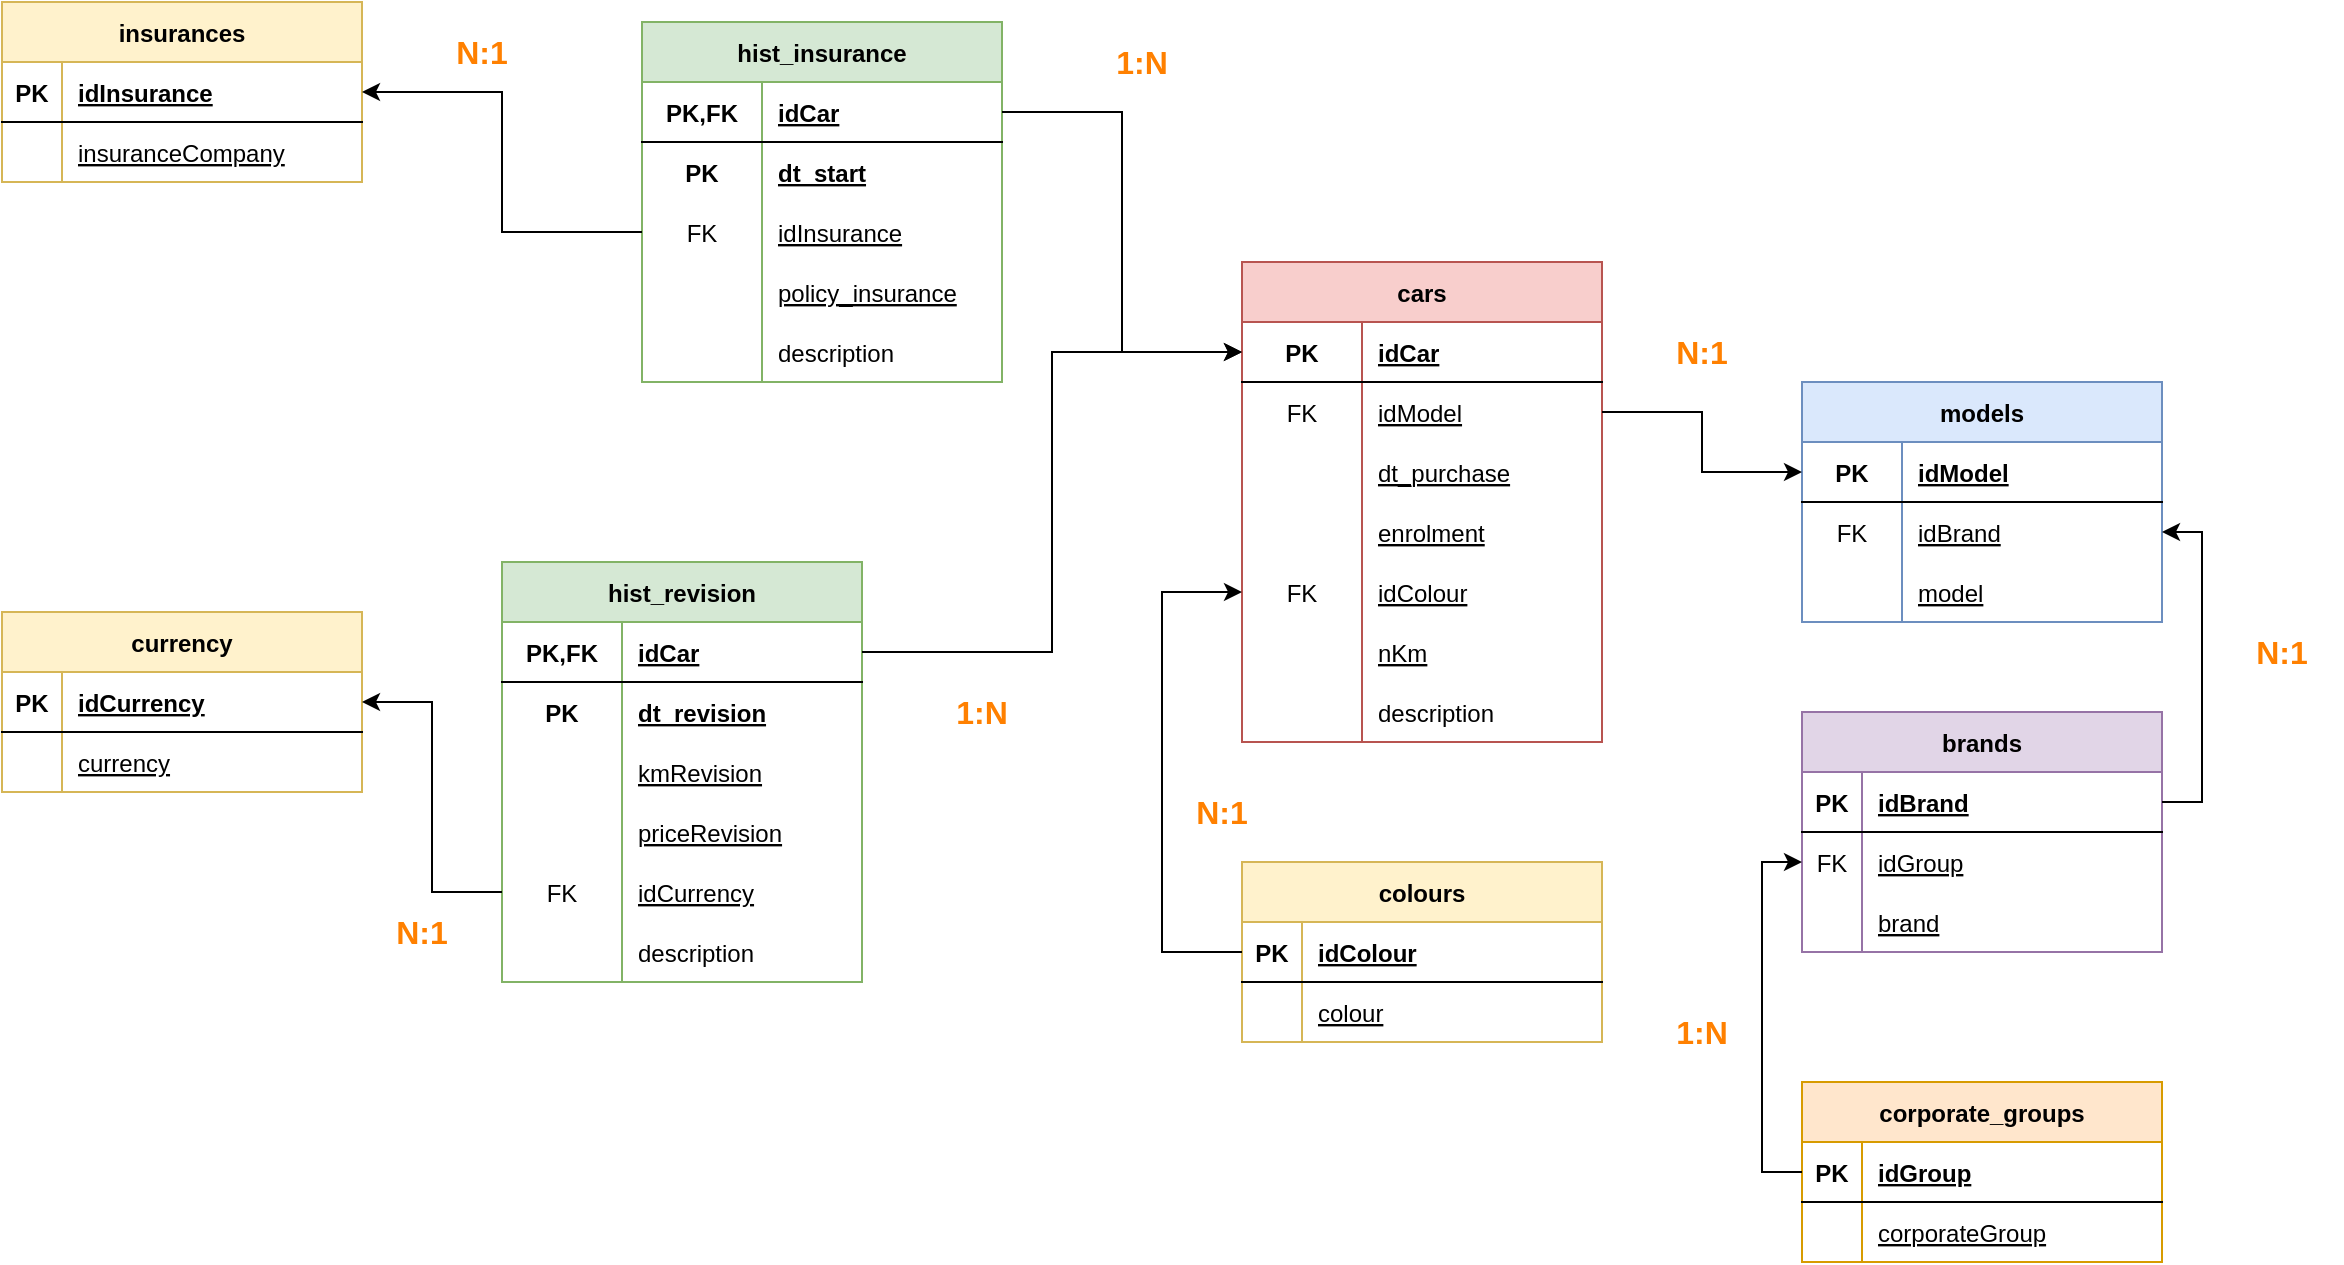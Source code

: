 <mxfile version="20.3.0" type="device"><diagram id="R2lEEEUBdFMjLlhIrx00" name="Page-1"><mxGraphModel dx="920" dy="952" grid="1" gridSize="10" guides="1" tooltips="1" connect="1" arrows="1" fold="1" page="1" pageScale="1" pageWidth="850" pageHeight="1100" math="0" shadow="0" extFonts="Permanent Marker^https://fonts.googleapis.com/css?family=Permanent+Marker"><root><mxCell id="0"/><mxCell id="1" parent="0"/><mxCell id="TwBNY5P7doRb6Tdo--rD-64" value="insurances" style="shape=table;startSize=30;container=1;collapsible=1;childLayout=tableLayout;fixedRows=1;rowLines=0;fontStyle=1;align=center;resizeLast=1;fontSize=12;fillColor=#fff2cc;strokeColor=#d6b656;" parent="1" vertex="1"><mxGeometry x="260" y="200" width="180" height="90" as="geometry"/></mxCell><mxCell id="TwBNY5P7doRb6Tdo--rD-65" value="" style="shape=tableRow;horizontal=0;startSize=0;swimlaneHead=0;swimlaneBody=0;fillColor=none;collapsible=0;dropTarget=0;points=[[0,0.5],[1,0.5]];portConstraint=eastwest;top=0;left=0;right=0;bottom=1;fontSize=12;fontColor=#000000;" parent="TwBNY5P7doRb6Tdo--rD-64" vertex="1"><mxGeometry y="30" width="180" height="30" as="geometry"/></mxCell><mxCell id="TwBNY5P7doRb6Tdo--rD-66" value="PK" style="shape=partialRectangle;connectable=0;fillColor=none;top=0;left=0;bottom=0;right=0;fontStyle=1;overflow=hidden;fontSize=12;fontColor=#000000;" parent="TwBNY5P7doRb6Tdo--rD-65" vertex="1"><mxGeometry width="30" height="30" as="geometry"><mxRectangle width="30" height="30" as="alternateBounds"/></mxGeometry></mxCell><mxCell id="TwBNY5P7doRb6Tdo--rD-67" value="idInsurance" style="shape=partialRectangle;connectable=0;fillColor=none;top=0;left=0;bottom=0;right=0;align=left;spacingLeft=6;fontStyle=5;overflow=hidden;fontSize=12;fontColor=#000000;" parent="TwBNY5P7doRb6Tdo--rD-65" vertex="1"><mxGeometry x="30" width="150" height="30" as="geometry"><mxRectangle width="150" height="30" as="alternateBounds"/></mxGeometry></mxCell><mxCell id="TwBNY5P7doRb6Tdo--rD-68" value="" style="shape=tableRow;horizontal=0;startSize=0;swimlaneHead=0;swimlaneBody=0;fillColor=none;collapsible=0;dropTarget=0;points=[[0,0.5],[1,0.5]];portConstraint=eastwest;top=0;left=0;right=0;bottom=0;fontSize=12;fontColor=#000000;" parent="TwBNY5P7doRb6Tdo--rD-64" vertex="1"><mxGeometry y="60" width="180" height="30" as="geometry"/></mxCell><mxCell id="TwBNY5P7doRb6Tdo--rD-69" value="" style="shape=partialRectangle;connectable=0;fillColor=none;top=0;left=0;bottom=0;right=0;editable=1;overflow=hidden;fontSize=12;fontColor=#000000;" parent="TwBNY5P7doRb6Tdo--rD-68" vertex="1"><mxGeometry width="30" height="30" as="geometry"><mxRectangle width="30" height="30" as="alternateBounds"/></mxGeometry></mxCell><mxCell id="TwBNY5P7doRb6Tdo--rD-70" value="insuranceCompany" style="shape=partialRectangle;connectable=0;fillColor=none;top=0;left=0;bottom=0;right=0;align=left;spacingLeft=6;overflow=hidden;fontSize=12;fontColor=#000000;fontStyle=4" parent="TwBNY5P7doRb6Tdo--rD-68" vertex="1"><mxGeometry x="30" width="150" height="30" as="geometry"><mxRectangle width="150" height="30" as="alternateBounds"/></mxGeometry></mxCell><mxCell id="TwBNY5P7doRb6Tdo--rD-71" value="currency" style="shape=table;startSize=30;container=1;collapsible=1;childLayout=tableLayout;fixedRows=1;rowLines=0;fontStyle=1;align=center;resizeLast=1;fontSize=12;fillColor=#fff2cc;strokeColor=#d6b656;" parent="1" vertex="1"><mxGeometry x="260" y="505" width="180" height="90" as="geometry"/></mxCell><mxCell id="TwBNY5P7doRb6Tdo--rD-72" value="" style="shape=tableRow;horizontal=0;startSize=0;swimlaneHead=0;swimlaneBody=0;fillColor=none;collapsible=0;dropTarget=0;points=[[0,0.5],[1,0.5]];portConstraint=eastwest;top=0;left=0;right=0;bottom=1;fontSize=12;fontColor=#000000;" parent="TwBNY5P7doRb6Tdo--rD-71" vertex="1"><mxGeometry y="30" width="180" height="30" as="geometry"/></mxCell><mxCell id="TwBNY5P7doRb6Tdo--rD-73" value="PK" style="shape=partialRectangle;connectable=0;fillColor=none;top=0;left=0;bottom=0;right=0;fontStyle=1;overflow=hidden;fontSize=12;fontColor=#000000;" parent="TwBNY5P7doRb6Tdo--rD-72" vertex="1"><mxGeometry width="30" height="30" as="geometry"><mxRectangle width="30" height="30" as="alternateBounds"/></mxGeometry></mxCell><mxCell id="TwBNY5P7doRb6Tdo--rD-74" value="idCurrency" style="shape=partialRectangle;connectable=0;fillColor=none;top=0;left=0;bottom=0;right=0;align=left;spacingLeft=6;fontStyle=5;overflow=hidden;fontSize=12;fontColor=#000000;" parent="TwBNY5P7doRb6Tdo--rD-72" vertex="1"><mxGeometry x="30" width="150" height="30" as="geometry"><mxRectangle width="150" height="30" as="alternateBounds"/></mxGeometry></mxCell><mxCell id="TwBNY5P7doRb6Tdo--rD-75" value="" style="shape=tableRow;horizontal=0;startSize=0;swimlaneHead=0;swimlaneBody=0;fillColor=none;collapsible=0;dropTarget=0;points=[[0,0.5],[1,0.5]];portConstraint=eastwest;top=0;left=0;right=0;bottom=0;fontSize=12;fontColor=#000000;" parent="TwBNY5P7doRb6Tdo--rD-71" vertex="1"><mxGeometry y="60" width="180" height="30" as="geometry"/></mxCell><mxCell id="TwBNY5P7doRb6Tdo--rD-76" value="" style="shape=partialRectangle;connectable=0;fillColor=none;top=0;left=0;bottom=0;right=0;editable=1;overflow=hidden;fontSize=12;fontColor=#000000;" parent="TwBNY5P7doRb6Tdo--rD-75" vertex="1"><mxGeometry width="30" height="30" as="geometry"><mxRectangle width="30" height="30" as="alternateBounds"/></mxGeometry></mxCell><mxCell id="TwBNY5P7doRb6Tdo--rD-77" value="currency" style="shape=partialRectangle;connectable=0;fillColor=none;top=0;left=0;bottom=0;right=0;align=left;spacingLeft=6;overflow=hidden;fontSize=12;fontColor=#000000;fontStyle=4" parent="TwBNY5P7doRb6Tdo--rD-75" vertex="1"><mxGeometry x="30" width="150" height="30" as="geometry"><mxRectangle width="150" height="30" as="alternateBounds"/></mxGeometry></mxCell><mxCell id="TwBNY5P7doRb6Tdo--rD-78" value="&lt;font color=&quot;#ff8000&quot; size=&quot;1&quot;&gt;&lt;b style=&quot;font-size: 16px;&quot;&gt;N:1&lt;/b&gt;&lt;/font&gt;" style="text;html=1;strokeColor=none;fillColor=none;align=center;verticalAlign=middle;whiteSpace=wrap;rounded=0;" parent="1" vertex="1"><mxGeometry x="470" y="210" width="60" height="30" as="geometry"/></mxCell><mxCell id="TwBNY5P7doRb6Tdo--rD-79" value="&lt;font color=&quot;#ff8000&quot; size=&quot;1&quot;&gt;&lt;b style=&quot;font-size: 16px;&quot;&gt;N:1&lt;/b&gt;&lt;/font&gt;" style="text;html=1;strokeColor=none;fillColor=none;align=center;verticalAlign=middle;whiteSpace=wrap;rounded=0;" parent="1" vertex="1"><mxGeometry x="440" y="650" width="60" height="30" as="geometry"/></mxCell><mxCell id="TwBNY5P7doRb6Tdo--rD-80" value="&lt;font color=&quot;#ff8000&quot; size=&quot;1&quot;&gt;&lt;b style=&quot;font-size: 16px;&quot;&gt;1:N&lt;/b&gt;&lt;/font&gt;" style="text;html=1;strokeColor=none;fillColor=none;align=center;verticalAlign=middle;whiteSpace=wrap;rounded=0;" parent="1" vertex="1"><mxGeometry x="800" y="215" width="60" height="30" as="geometry"/></mxCell><mxCell id="TwBNY5P7doRb6Tdo--rD-81" value="&lt;font color=&quot;#ff8000&quot; size=&quot;1&quot;&gt;&lt;b style=&quot;font-size: 16px;&quot;&gt;1:N&lt;/b&gt;&lt;/font&gt;" style="text;html=1;strokeColor=none;fillColor=none;align=center;verticalAlign=middle;whiteSpace=wrap;rounded=0;" parent="1" vertex="1"><mxGeometry x="720" y="540" width="60" height="30" as="geometry"/></mxCell><mxCell id="TwBNY5P7doRb6Tdo--rD-82" value="hist_insurance" style="shape=table;startSize=30;container=1;collapsible=1;childLayout=tableLayout;fixedRows=1;rowLines=0;fontStyle=1;align=center;resizeLast=1;fillColor=#d5e8d4;strokeColor=#82b366;" parent="1" vertex="1"><mxGeometry x="580" y="210" width="180.0" height="180" as="geometry"/></mxCell><mxCell id="TwBNY5P7doRb6Tdo--rD-83" value="" style="shape=tableRow;horizontal=0;startSize=0;swimlaneHead=0;swimlaneBody=0;fillColor=none;collapsible=0;dropTarget=0;points=[[0,0.5],[1,0.5]];portConstraint=eastwest;top=0;left=0;right=0;bottom=1;" parent="TwBNY5P7doRb6Tdo--rD-82" vertex="1"><mxGeometry y="30" width="180.0" height="30" as="geometry"/></mxCell><mxCell id="TwBNY5P7doRb6Tdo--rD-84" value="PK,FK" style="shape=partialRectangle;connectable=0;fillColor=none;top=0;left=0;bottom=0;right=0;fontStyle=1;overflow=hidden;" parent="TwBNY5P7doRb6Tdo--rD-83" vertex="1"><mxGeometry width="60" height="30" as="geometry"><mxRectangle width="60" height="30" as="alternateBounds"/></mxGeometry></mxCell><mxCell id="TwBNY5P7doRb6Tdo--rD-85" value="idCar" style="shape=partialRectangle;connectable=0;fillColor=none;top=0;left=0;bottom=0;right=0;align=left;spacingLeft=6;fontStyle=5;overflow=hidden;" parent="TwBNY5P7doRb6Tdo--rD-83" vertex="1"><mxGeometry x="60" width="120.0" height="30" as="geometry"><mxRectangle width="120.0" height="30" as="alternateBounds"/></mxGeometry></mxCell><mxCell id="TwBNY5P7doRb6Tdo--rD-86" value="" style="shape=tableRow;horizontal=0;startSize=0;swimlaneHead=0;swimlaneBody=0;fillColor=none;collapsible=0;dropTarget=0;points=[[0,0.5],[1,0.5]];portConstraint=eastwest;top=0;left=0;right=0;bottom=0;" parent="TwBNY5P7doRb6Tdo--rD-82" vertex="1"><mxGeometry y="60" width="180.0" height="30" as="geometry"/></mxCell><mxCell id="TwBNY5P7doRb6Tdo--rD-87" value="PK" style="shape=partialRectangle;connectable=0;fillColor=none;top=0;left=0;bottom=0;right=0;editable=1;overflow=hidden;fontStyle=1" parent="TwBNY5P7doRb6Tdo--rD-86" vertex="1"><mxGeometry width="60" height="30" as="geometry"><mxRectangle width="60" height="30" as="alternateBounds"/></mxGeometry></mxCell><mxCell id="TwBNY5P7doRb6Tdo--rD-88" value="dt_start" style="shape=partialRectangle;connectable=0;fillColor=none;top=0;left=0;bottom=0;right=0;align=left;spacingLeft=6;overflow=hidden;fontStyle=5" parent="TwBNY5P7doRb6Tdo--rD-86" vertex="1"><mxGeometry x="60" width="120.0" height="30" as="geometry"><mxRectangle width="120.0" height="30" as="alternateBounds"/></mxGeometry></mxCell><mxCell id="TwBNY5P7doRb6Tdo--rD-89" value="" style="shape=tableRow;horizontal=0;startSize=0;swimlaneHead=0;swimlaneBody=0;fillColor=none;collapsible=0;dropTarget=0;points=[[0,0.5],[1,0.5]];portConstraint=eastwest;top=0;left=0;right=0;bottom=0;" parent="TwBNY5P7doRb6Tdo--rD-82" vertex="1"><mxGeometry y="90" width="180.0" height="30" as="geometry"/></mxCell><mxCell id="TwBNY5P7doRb6Tdo--rD-90" value="FK" style="shape=partialRectangle;connectable=0;fillColor=none;top=0;left=0;bottom=0;right=0;editable=1;overflow=hidden;" parent="TwBNY5P7doRb6Tdo--rD-89" vertex="1"><mxGeometry width="60" height="30" as="geometry"><mxRectangle width="60" height="30" as="alternateBounds"/></mxGeometry></mxCell><mxCell id="TwBNY5P7doRb6Tdo--rD-91" value="idInsurance" style="shape=partialRectangle;connectable=0;fillColor=none;top=0;left=0;bottom=0;right=0;align=left;spacingLeft=6;overflow=hidden;fontStyle=4" parent="TwBNY5P7doRb6Tdo--rD-89" vertex="1"><mxGeometry x="60" width="120.0" height="30" as="geometry"><mxRectangle width="120.0" height="30" as="alternateBounds"/></mxGeometry></mxCell><mxCell id="TwBNY5P7doRb6Tdo--rD-92" value="" style="shape=tableRow;horizontal=0;startSize=0;swimlaneHead=0;swimlaneBody=0;fillColor=none;collapsible=0;dropTarget=0;points=[[0,0.5],[1,0.5]];portConstraint=eastwest;top=0;left=0;right=0;bottom=0;" parent="TwBNY5P7doRb6Tdo--rD-82" vertex="1"><mxGeometry y="120" width="180.0" height="30" as="geometry"/></mxCell><mxCell id="TwBNY5P7doRb6Tdo--rD-93" value="" style="shape=partialRectangle;connectable=0;fillColor=none;top=0;left=0;bottom=0;right=0;editable=1;overflow=hidden;" parent="TwBNY5P7doRb6Tdo--rD-92" vertex="1"><mxGeometry width="60" height="30" as="geometry"><mxRectangle width="60" height="30" as="alternateBounds"/></mxGeometry></mxCell><mxCell id="TwBNY5P7doRb6Tdo--rD-94" value="policy_insurance" style="shape=partialRectangle;connectable=0;fillColor=none;top=0;left=0;bottom=0;right=0;align=left;spacingLeft=6;overflow=hidden;fontStyle=4" parent="TwBNY5P7doRb6Tdo--rD-92" vertex="1"><mxGeometry x="60" width="120.0" height="30" as="geometry"><mxRectangle width="120.0" height="30" as="alternateBounds"/></mxGeometry></mxCell><mxCell id="TwBNY5P7doRb6Tdo--rD-95" value="" style="shape=tableRow;horizontal=0;startSize=0;swimlaneHead=0;swimlaneBody=0;fillColor=none;collapsible=0;dropTarget=0;points=[[0,0.5],[1,0.5]];portConstraint=eastwest;top=0;left=0;right=0;bottom=0;" parent="TwBNY5P7doRb6Tdo--rD-82" vertex="1"><mxGeometry y="150" width="180.0" height="30" as="geometry"/></mxCell><mxCell id="TwBNY5P7doRb6Tdo--rD-96" value="" style="shape=partialRectangle;connectable=0;fillColor=none;top=0;left=0;bottom=0;right=0;editable=1;overflow=hidden;" parent="TwBNY5P7doRb6Tdo--rD-95" vertex="1"><mxGeometry width="60" height="30" as="geometry"><mxRectangle width="60" height="30" as="alternateBounds"/></mxGeometry></mxCell><mxCell id="TwBNY5P7doRb6Tdo--rD-97" value="description" style="shape=partialRectangle;connectable=0;fillColor=none;top=0;left=0;bottom=0;right=0;align=left;spacingLeft=6;overflow=hidden;" parent="TwBNY5P7doRb6Tdo--rD-95" vertex="1"><mxGeometry x="60" width="120.0" height="30" as="geometry"><mxRectangle width="120.0" height="30" as="alternateBounds"/></mxGeometry></mxCell><mxCell id="TwBNY5P7doRb6Tdo--rD-98" style="edgeStyle=orthogonalEdgeStyle;rounded=0;orthogonalLoop=1;jettySize=auto;html=1;exitX=0;exitY=0.5;exitDx=0;exitDy=0;entryX=1;entryY=0.5;entryDx=0;entryDy=0;" parent="1" source="TwBNY5P7doRb6Tdo--rD-89" target="TwBNY5P7doRb6Tdo--rD-65" edge="1"><mxGeometry relative="1" as="geometry"/></mxCell><mxCell id="TwBNY5P7doRb6Tdo--rD-99" value="hist_revision" style="shape=table;startSize=30;container=1;collapsible=1;childLayout=tableLayout;fixedRows=1;rowLines=0;fontStyle=1;align=center;resizeLast=1;fillColor=#d5e8d4;strokeColor=#82b366;" parent="1" vertex="1"><mxGeometry x="510" y="480" width="180" height="210" as="geometry"/></mxCell><mxCell id="TwBNY5P7doRb6Tdo--rD-100" value="" style="shape=tableRow;horizontal=0;startSize=0;swimlaneHead=0;swimlaneBody=0;fillColor=none;collapsible=0;dropTarget=0;points=[[0,0.5],[1,0.5]];portConstraint=eastwest;top=0;left=0;right=0;bottom=1;" parent="TwBNY5P7doRb6Tdo--rD-99" vertex="1"><mxGeometry y="30" width="180" height="30" as="geometry"/></mxCell><mxCell id="TwBNY5P7doRb6Tdo--rD-101" value="PK,FK" style="shape=partialRectangle;connectable=0;fillColor=none;top=0;left=0;bottom=0;right=0;fontStyle=1;overflow=hidden;" parent="TwBNY5P7doRb6Tdo--rD-100" vertex="1"><mxGeometry width="60" height="30" as="geometry"><mxRectangle width="60" height="30" as="alternateBounds"/></mxGeometry></mxCell><mxCell id="TwBNY5P7doRb6Tdo--rD-102" value="idCar" style="shape=partialRectangle;connectable=0;fillColor=none;top=0;left=0;bottom=0;right=0;align=left;spacingLeft=6;fontStyle=5;overflow=hidden;" parent="TwBNY5P7doRb6Tdo--rD-100" vertex="1"><mxGeometry x="60" width="120" height="30" as="geometry"><mxRectangle width="120" height="30" as="alternateBounds"/></mxGeometry></mxCell><mxCell id="TwBNY5P7doRb6Tdo--rD-103" value="" style="shape=tableRow;horizontal=0;startSize=0;swimlaneHead=0;swimlaneBody=0;fillColor=none;collapsible=0;dropTarget=0;points=[[0,0.5],[1,0.5]];portConstraint=eastwest;top=0;left=0;right=0;bottom=0;" parent="TwBNY5P7doRb6Tdo--rD-99" vertex="1"><mxGeometry y="60" width="180" height="30" as="geometry"/></mxCell><mxCell id="TwBNY5P7doRb6Tdo--rD-104" value="PK" style="shape=partialRectangle;connectable=0;fillColor=none;top=0;left=0;bottom=0;right=0;editable=1;overflow=hidden;fontStyle=1" parent="TwBNY5P7doRb6Tdo--rD-103" vertex="1"><mxGeometry width="60" height="30" as="geometry"><mxRectangle width="60" height="30" as="alternateBounds"/></mxGeometry></mxCell><mxCell id="TwBNY5P7doRb6Tdo--rD-105" value="dt_revision" style="shape=partialRectangle;connectable=0;fillColor=none;top=0;left=0;bottom=0;right=0;align=left;spacingLeft=6;overflow=hidden;fontStyle=5" parent="TwBNY5P7doRb6Tdo--rD-103" vertex="1"><mxGeometry x="60" width="120" height="30" as="geometry"><mxRectangle width="120" height="30" as="alternateBounds"/></mxGeometry></mxCell><mxCell id="TwBNY5P7doRb6Tdo--rD-106" value="" style="shape=tableRow;horizontal=0;startSize=0;swimlaneHead=0;swimlaneBody=0;fillColor=none;collapsible=0;dropTarget=0;points=[[0,0.5],[1,0.5]];portConstraint=eastwest;top=0;left=0;right=0;bottom=0;" parent="TwBNY5P7doRb6Tdo--rD-99" vertex="1"><mxGeometry y="90" width="180" height="30" as="geometry"/></mxCell><mxCell id="TwBNY5P7doRb6Tdo--rD-107" value="" style="shape=partialRectangle;connectable=0;fillColor=none;top=0;left=0;bottom=0;right=0;editable=1;overflow=hidden;" parent="TwBNY5P7doRb6Tdo--rD-106" vertex="1"><mxGeometry width="60" height="30" as="geometry"><mxRectangle width="60" height="30" as="alternateBounds"/></mxGeometry></mxCell><mxCell id="TwBNY5P7doRb6Tdo--rD-108" value="kmRevision" style="shape=partialRectangle;connectable=0;fillColor=none;top=0;left=0;bottom=0;right=0;align=left;spacingLeft=6;overflow=hidden;fontStyle=4" parent="TwBNY5P7doRb6Tdo--rD-106" vertex="1"><mxGeometry x="60" width="120" height="30" as="geometry"><mxRectangle width="120" height="30" as="alternateBounds"/></mxGeometry></mxCell><mxCell id="TwBNY5P7doRb6Tdo--rD-109" value="" style="shape=tableRow;horizontal=0;startSize=0;swimlaneHead=0;swimlaneBody=0;fillColor=none;collapsible=0;dropTarget=0;points=[[0,0.5],[1,0.5]];portConstraint=eastwest;top=0;left=0;right=0;bottom=0;" parent="TwBNY5P7doRb6Tdo--rD-99" vertex="1"><mxGeometry y="120" width="180" height="30" as="geometry"/></mxCell><mxCell id="TwBNY5P7doRb6Tdo--rD-110" value="" style="shape=partialRectangle;connectable=0;fillColor=none;top=0;left=0;bottom=0;right=0;editable=1;overflow=hidden;" parent="TwBNY5P7doRb6Tdo--rD-109" vertex="1"><mxGeometry width="60" height="30" as="geometry"><mxRectangle width="60" height="30" as="alternateBounds"/></mxGeometry></mxCell><mxCell id="TwBNY5P7doRb6Tdo--rD-111" value="priceRevision" style="shape=partialRectangle;connectable=0;fillColor=none;top=0;left=0;bottom=0;right=0;align=left;spacingLeft=6;overflow=hidden;fontStyle=4" parent="TwBNY5P7doRb6Tdo--rD-109" vertex="1"><mxGeometry x="60" width="120" height="30" as="geometry"><mxRectangle width="120" height="30" as="alternateBounds"/></mxGeometry></mxCell><mxCell id="TwBNY5P7doRb6Tdo--rD-112" value="" style="shape=tableRow;horizontal=0;startSize=0;swimlaneHead=0;swimlaneBody=0;fillColor=none;collapsible=0;dropTarget=0;points=[[0,0.5],[1,0.5]];portConstraint=eastwest;top=0;left=0;right=0;bottom=0;" parent="TwBNY5P7doRb6Tdo--rD-99" vertex="1"><mxGeometry y="150" width="180" height="30" as="geometry"/></mxCell><mxCell id="TwBNY5P7doRb6Tdo--rD-113" value="FK" style="shape=partialRectangle;connectable=0;fillColor=none;top=0;left=0;bottom=0;right=0;editable=1;overflow=hidden;" parent="TwBNY5P7doRb6Tdo--rD-112" vertex="1"><mxGeometry width="60" height="30" as="geometry"><mxRectangle width="60" height="30" as="alternateBounds"/></mxGeometry></mxCell><mxCell id="TwBNY5P7doRb6Tdo--rD-114" value="idCurrency" style="shape=partialRectangle;connectable=0;fillColor=none;top=0;left=0;bottom=0;right=0;align=left;spacingLeft=6;overflow=hidden;fontStyle=4" parent="TwBNY5P7doRb6Tdo--rD-112" vertex="1"><mxGeometry x="60" width="120" height="30" as="geometry"><mxRectangle width="120" height="30" as="alternateBounds"/></mxGeometry></mxCell><mxCell id="TwBNY5P7doRb6Tdo--rD-115" value="" style="shape=tableRow;horizontal=0;startSize=0;swimlaneHead=0;swimlaneBody=0;fillColor=none;collapsible=0;dropTarget=0;points=[[0,0.5],[1,0.5]];portConstraint=eastwest;top=0;left=0;right=0;bottom=0;" parent="TwBNY5P7doRb6Tdo--rD-99" vertex="1"><mxGeometry y="180" width="180" height="30" as="geometry"/></mxCell><mxCell id="TwBNY5P7doRb6Tdo--rD-116" value="" style="shape=partialRectangle;connectable=0;fillColor=none;top=0;left=0;bottom=0;right=0;editable=1;overflow=hidden;" parent="TwBNY5P7doRb6Tdo--rD-115" vertex="1"><mxGeometry width="60" height="30" as="geometry"><mxRectangle width="60" height="30" as="alternateBounds"/></mxGeometry></mxCell><mxCell id="TwBNY5P7doRb6Tdo--rD-117" value="description" style="shape=partialRectangle;connectable=0;fillColor=none;top=0;left=0;bottom=0;right=0;align=left;spacingLeft=6;overflow=hidden;" parent="TwBNY5P7doRb6Tdo--rD-115" vertex="1"><mxGeometry x="60" width="120" height="30" as="geometry"><mxRectangle width="120" height="30" as="alternateBounds"/></mxGeometry></mxCell><mxCell id="TwBNY5P7doRb6Tdo--rD-118" style="edgeStyle=orthogonalEdgeStyle;rounded=0;orthogonalLoop=1;jettySize=auto;html=1;exitX=0;exitY=0.5;exitDx=0;exitDy=0;entryX=1;entryY=0.5;entryDx=0;entryDy=0;" parent="1" source="TwBNY5P7doRb6Tdo--rD-112" target="TwBNY5P7doRb6Tdo--rD-72" edge="1"><mxGeometry relative="1" as="geometry"/></mxCell><mxCell id="TwBNY5P7doRb6Tdo--rD-119" value="cars" style="shape=table;startSize=30;container=1;collapsible=1;childLayout=tableLayout;fixedRows=1;rowLines=0;fontStyle=1;align=center;resizeLast=1;fillColor=#f8cecc;strokeColor=#b85450;" parent="1" vertex="1"><mxGeometry x="880" y="330" width="180" height="240" as="geometry"/></mxCell><mxCell id="TwBNY5P7doRb6Tdo--rD-120" value="" style="shape=tableRow;horizontal=0;startSize=0;swimlaneHead=0;swimlaneBody=0;fillColor=none;collapsible=0;dropTarget=0;points=[[0,0.5],[1,0.5]];portConstraint=eastwest;top=0;left=0;right=0;bottom=1;" parent="TwBNY5P7doRb6Tdo--rD-119" vertex="1"><mxGeometry y="30" width="180" height="30" as="geometry"/></mxCell><mxCell id="TwBNY5P7doRb6Tdo--rD-121" value="PK" style="shape=partialRectangle;connectable=0;fillColor=none;top=0;left=0;bottom=0;right=0;fontStyle=1;overflow=hidden;" parent="TwBNY5P7doRb6Tdo--rD-120" vertex="1"><mxGeometry width="60" height="30" as="geometry"><mxRectangle width="60" height="30" as="alternateBounds"/></mxGeometry></mxCell><mxCell id="TwBNY5P7doRb6Tdo--rD-122" value="idCar" style="shape=partialRectangle;connectable=0;fillColor=none;top=0;left=0;bottom=0;right=0;align=left;spacingLeft=6;fontStyle=5;overflow=hidden;" parent="TwBNY5P7doRb6Tdo--rD-120" vertex="1"><mxGeometry x="60" width="120" height="30" as="geometry"><mxRectangle width="120" height="30" as="alternateBounds"/></mxGeometry></mxCell><mxCell id="TwBNY5P7doRb6Tdo--rD-123" value="" style="shape=tableRow;horizontal=0;startSize=0;swimlaneHead=0;swimlaneBody=0;fillColor=none;collapsible=0;dropTarget=0;points=[[0,0.5],[1,0.5]];portConstraint=eastwest;top=0;left=0;right=0;bottom=0;" parent="TwBNY5P7doRb6Tdo--rD-119" vertex="1"><mxGeometry y="60" width="180" height="30" as="geometry"/></mxCell><mxCell id="TwBNY5P7doRb6Tdo--rD-124" value="FK" style="shape=partialRectangle;connectable=0;fillColor=none;top=0;left=0;bottom=0;right=0;editable=1;overflow=hidden;fontStyle=0" parent="TwBNY5P7doRb6Tdo--rD-123" vertex="1"><mxGeometry width="60" height="30" as="geometry"><mxRectangle width="60" height="30" as="alternateBounds"/></mxGeometry></mxCell><mxCell id="TwBNY5P7doRb6Tdo--rD-125" value="idModel" style="shape=partialRectangle;connectable=0;fillColor=none;top=0;left=0;bottom=0;right=0;align=left;spacingLeft=6;overflow=hidden;fontStyle=4" parent="TwBNY5P7doRb6Tdo--rD-123" vertex="1"><mxGeometry x="60" width="120" height="30" as="geometry"><mxRectangle width="120" height="30" as="alternateBounds"/></mxGeometry></mxCell><mxCell id="TwBNY5P7doRb6Tdo--rD-126" value="" style="shape=tableRow;horizontal=0;startSize=0;swimlaneHead=0;swimlaneBody=0;fillColor=none;collapsible=0;dropTarget=0;points=[[0,0.5],[1,0.5]];portConstraint=eastwest;top=0;left=0;right=0;bottom=0;" parent="TwBNY5P7doRb6Tdo--rD-119" vertex="1"><mxGeometry y="90" width="180" height="30" as="geometry"/></mxCell><mxCell id="TwBNY5P7doRb6Tdo--rD-127" value="" style="shape=partialRectangle;connectable=0;fillColor=none;top=0;left=0;bottom=0;right=0;editable=1;overflow=hidden;fontStyle=1" parent="TwBNY5P7doRb6Tdo--rD-126" vertex="1"><mxGeometry width="60" height="30" as="geometry"><mxRectangle width="60" height="30" as="alternateBounds"/></mxGeometry></mxCell><mxCell id="TwBNY5P7doRb6Tdo--rD-128" value="dt_purchase" style="shape=partialRectangle;connectable=0;fillColor=none;top=0;left=0;bottom=0;right=0;align=left;spacingLeft=6;overflow=hidden;fontStyle=4" parent="TwBNY5P7doRb6Tdo--rD-126" vertex="1"><mxGeometry x="60" width="120" height="30" as="geometry"><mxRectangle width="120" height="30" as="alternateBounds"/></mxGeometry></mxCell><mxCell id="TwBNY5P7doRb6Tdo--rD-129" value="" style="shape=tableRow;horizontal=0;startSize=0;swimlaneHead=0;swimlaneBody=0;fillColor=none;collapsible=0;dropTarget=0;points=[[0,0.5],[1,0.5]];portConstraint=eastwest;top=0;left=0;right=0;bottom=0;" parent="TwBNY5P7doRb6Tdo--rD-119" vertex="1"><mxGeometry y="120" width="180" height="30" as="geometry"/></mxCell><mxCell id="TwBNY5P7doRb6Tdo--rD-130" value="" style="shape=partialRectangle;connectable=0;fillColor=none;top=0;left=0;bottom=0;right=0;editable=1;overflow=hidden;fontStyle=1" parent="TwBNY5P7doRb6Tdo--rD-129" vertex="1"><mxGeometry width="60" height="30" as="geometry"><mxRectangle width="60" height="30" as="alternateBounds"/></mxGeometry></mxCell><mxCell id="TwBNY5P7doRb6Tdo--rD-131" value="enrolment" style="shape=partialRectangle;connectable=0;fillColor=none;top=0;left=0;bottom=0;right=0;align=left;spacingLeft=6;overflow=hidden;fontStyle=4" parent="TwBNY5P7doRb6Tdo--rD-129" vertex="1"><mxGeometry x="60" width="120" height="30" as="geometry"><mxRectangle width="120" height="30" as="alternateBounds"/></mxGeometry></mxCell><mxCell id="TwBNY5P7doRb6Tdo--rD-132" value="" style="shape=tableRow;horizontal=0;startSize=0;swimlaneHead=0;swimlaneBody=0;fillColor=none;collapsible=0;dropTarget=0;points=[[0,0.5],[1,0.5]];portConstraint=eastwest;top=0;left=0;right=0;bottom=0;" parent="TwBNY5P7doRb6Tdo--rD-119" vertex="1"><mxGeometry y="150" width="180" height="30" as="geometry"/></mxCell><mxCell id="TwBNY5P7doRb6Tdo--rD-133" value="FK" style="shape=partialRectangle;connectable=0;fillColor=none;top=0;left=0;bottom=0;right=0;editable=1;overflow=hidden;" parent="TwBNY5P7doRb6Tdo--rD-132" vertex="1"><mxGeometry width="60" height="30" as="geometry"><mxRectangle width="60" height="30" as="alternateBounds"/></mxGeometry></mxCell><mxCell id="TwBNY5P7doRb6Tdo--rD-134" value="idColour" style="shape=partialRectangle;connectable=0;fillColor=none;top=0;left=0;bottom=0;right=0;align=left;spacingLeft=6;overflow=hidden;fontStyle=4" parent="TwBNY5P7doRb6Tdo--rD-132" vertex="1"><mxGeometry x="60" width="120" height="30" as="geometry"><mxRectangle width="120" height="30" as="alternateBounds"/></mxGeometry></mxCell><mxCell id="TwBNY5P7doRb6Tdo--rD-135" value="" style="shape=tableRow;horizontal=0;startSize=0;swimlaneHead=0;swimlaneBody=0;fillColor=none;collapsible=0;dropTarget=0;points=[[0,0.5],[1,0.5]];portConstraint=eastwest;top=0;left=0;right=0;bottom=0;" parent="TwBNY5P7doRb6Tdo--rD-119" vertex="1"><mxGeometry y="180" width="180" height="30" as="geometry"/></mxCell><mxCell id="TwBNY5P7doRb6Tdo--rD-136" value="" style="shape=partialRectangle;connectable=0;fillColor=none;top=0;left=0;bottom=0;right=0;editable=1;overflow=hidden;" parent="TwBNY5P7doRb6Tdo--rD-135" vertex="1"><mxGeometry width="60" height="30" as="geometry"><mxRectangle width="60" height="30" as="alternateBounds"/></mxGeometry></mxCell><mxCell id="TwBNY5P7doRb6Tdo--rD-137" value="nKm" style="shape=partialRectangle;connectable=0;fillColor=none;top=0;left=0;bottom=0;right=0;align=left;spacingLeft=6;overflow=hidden;fontStyle=4" parent="TwBNY5P7doRb6Tdo--rD-135" vertex="1"><mxGeometry x="60" width="120" height="30" as="geometry"><mxRectangle width="120" height="30" as="alternateBounds"/></mxGeometry></mxCell><mxCell id="TwBNY5P7doRb6Tdo--rD-138" value="" style="shape=tableRow;horizontal=0;startSize=0;swimlaneHead=0;swimlaneBody=0;fillColor=none;collapsible=0;dropTarget=0;points=[[0,0.5],[1,0.5]];portConstraint=eastwest;top=0;left=0;right=0;bottom=0;" parent="TwBNY5P7doRb6Tdo--rD-119" vertex="1"><mxGeometry y="210" width="180" height="30" as="geometry"/></mxCell><mxCell id="TwBNY5P7doRb6Tdo--rD-139" value="" style="shape=partialRectangle;connectable=0;fillColor=none;top=0;left=0;bottom=0;right=0;editable=1;overflow=hidden;" parent="TwBNY5P7doRb6Tdo--rD-138" vertex="1"><mxGeometry width="60" height="30" as="geometry"><mxRectangle width="60" height="30" as="alternateBounds"/></mxGeometry></mxCell><mxCell id="TwBNY5P7doRb6Tdo--rD-140" value="description" style="shape=partialRectangle;connectable=0;fillColor=none;top=0;left=0;bottom=0;right=0;align=left;spacingLeft=6;overflow=hidden;" parent="TwBNY5P7doRb6Tdo--rD-138" vertex="1"><mxGeometry x="60" width="120" height="30" as="geometry"><mxRectangle width="120" height="30" as="alternateBounds"/></mxGeometry></mxCell><mxCell id="TwBNY5P7doRb6Tdo--rD-141" value="models" style="shape=table;startSize=30;container=1;collapsible=1;childLayout=tableLayout;fixedRows=1;rowLines=0;fontStyle=1;align=center;resizeLast=1;fillColor=#dae8fc;strokeColor=#6c8ebf;" parent="1" vertex="1"><mxGeometry x="1160" y="390" width="180" height="120" as="geometry"/></mxCell><mxCell id="TwBNY5P7doRb6Tdo--rD-142" value="" style="shape=tableRow;horizontal=0;startSize=0;swimlaneHead=0;swimlaneBody=0;fillColor=none;collapsible=0;dropTarget=0;points=[[0,0.5],[1,0.5]];portConstraint=eastwest;top=0;left=0;right=0;bottom=1;" parent="TwBNY5P7doRb6Tdo--rD-141" vertex="1"><mxGeometry y="30" width="180" height="30" as="geometry"/></mxCell><mxCell id="TwBNY5P7doRb6Tdo--rD-143" value="PK" style="shape=partialRectangle;connectable=0;fillColor=none;top=0;left=0;bottom=0;right=0;fontStyle=1;overflow=hidden;" parent="TwBNY5P7doRb6Tdo--rD-142" vertex="1"><mxGeometry width="50" height="30" as="geometry"><mxRectangle width="50" height="30" as="alternateBounds"/></mxGeometry></mxCell><mxCell id="TwBNY5P7doRb6Tdo--rD-144" value="idModel" style="shape=partialRectangle;connectable=0;fillColor=none;top=0;left=0;bottom=0;right=0;align=left;spacingLeft=6;fontStyle=5;overflow=hidden;" parent="TwBNY5P7doRb6Tdo--rD-142" vertex="1"><mxGeometry x="50" width="130" height="30" as="geometry"><mxRectangle width="130" height="30" as="alternateBounds"/></mxGeometry></mxCell><mxCell id="TwBNY5P7doRb6Tdo--rD-145" value="" style="shape=tableRow;horizontal=0;startSize=0;swimlaneHead=0;swimlaneBody=0;fillColor=none;collapsible=0;dropTarget=0;points=[[0,0.5],[1,0.5]];portConstraint=eastwest;top=0;left=0;right=0;bottom=0;" parent="TwBNY5P7doRb6Tdo--rD-141" vertex="1"><mxGeometry y="60" width="180" height="30" as="geometry"/></mxCell><mxCell id="TwBNY5P7doRb6Tdo--rD-146" value="FK" style="shape=partialRectangle;connectable=0;fillColor=none;top=0;left=0;bottom=0;right=0;editable=1;overflow=hidden;fontStyle=0" parent="TwBNY5P7doRb6Tdo--rD-145" vertex="1"><mxGeometry width="50" height="30" as="geometry"><mxRectangle width="50" height="30" as="alternateBounds"/></mxGeometry></mxCell><mxCell id="TwBNY5P7doRb6Tdo--rD-147" value="idBrand" style="shape=partialRectangle;connectable=0;fillColor=none;top=0;left=0;bottom=0;right=0;align=left;spacingLeft=6;overflow=hidden;fontStyle=4" parent="TwBNY5P7doRb6Tdo--rD-145" vertex="1"><mxGeometry x="50" width="130" height="30" as="geometry"><mxRectangle width="130" height="30" as="alternateBounds"/></mxGeometry></mxCell><mxCell id="TwBNY5P7doRb6Tdo--rD-148" value="" style="shape=tableRow;horizontal=0;startSize=0;swimlaneHead=0;swimlaneBody=0;fillColor=none;collapsible=0;dropTarget=0;points=[[0,0.5],[1,0.5]];portConstraint=eastwest;top=0;left=0;right=0;bottom=0;" parent="TwBNY5P7doRb6Tdo--rD-141" vertex="1"><mxGeometry y="90" width="180" height="30" as="geometry"/></mxCell><mxCell id="TwBNY5P7doRb6Tdo--rD-149" value="" style="shape=partialRectangle;connectable=0;fillColor=none;top=0;left=0;bottom=0;right=0;editable=1;overflow=hidden;fontStyle=0" parent="TwBNY5P7doRb6Tdo--rD-148" vertex="1"><mxGeometry width="50" height="30" as="geometry"><mxRectangle width="50" height="30" as="alternateBounds"/></mxGeometry></mxCell><mxCell id="TwBNY5P7doRb6Tdo--rD-150" value="model" style="shape=partialRectangle;connectable=0;fillColor=none;top=0;left=0;bottom=0;right=0;align=left;spacingLeft=6;overflow=hidden;fontStyle=4" parent="TwBNY5P7doRb6Tdo--rD-148" vertex="1"><mxGeometry x="50" width="130" height="30" as="geometry"><mxRectangle width="130" height="30" as="alternateBounds"/></mxGeometry></mxCell><mxCell id="TwBNY5P7doRb6Tdo--rD-151" value="&lt;font color=&quot;#ff8000&quot; size=&quot;1&quot;&gt;&lt;b style=&quot;font-size: 16px;&quot;&gt;N:1&lt;/b&gt;&lt;/font&gt;" style="text;html=1;strokeColor=none;fillColor=none;align=center;verticalAlign=middle;whiteSpace=wrap;rounded=0;" parent="1" vertex="1"><mxGeometry x="1080" y="360" width="60" height="30" as="geometry"/></mxCell><mxCell id="TwBNY5P7doRb6Tdo--rD-152" style="edgeStyle=orthogonalEdgeStyle;rounded=0;orthogonalLoop=1;jettySize=auto;html=1;exitX=1;exitY=0.5;exitDx=0;exitDy=0;entryX=0;entryY=0.5;entryDx=0;entryDy=0;" parent="1" source="TwBNY5P7doRb6Tdo--rD-83" target="TwBNY5P7doRb6Tdo--rD-120" edge="1"><mxGeometry relative="1" as="geometry"/></mxCell><mxCell id="TwBNY5P7doRb6Tdo--rD-154" value="brands" style="shape=table;startSize=30;container=1;collapsible=1;childLayout=tableLayout;fixedRows=1;rowLines=0;fontStyle=1;align=center;resizeLast=1;fillColor=#e1d5e7;strokeColor=#9673a6;" parent="1" vertex="1"><mxGeometry x="1160" y="555" width="180" height="120" as="geometry"/></mxCell><mxCell id="TwBNY5P7doRb6Tdo--rD-155" value="" style="shape=tableRow;horizontal=0;startSize=0;swimlaneHead=0;swimlaneBody=0;fillColor=none;collapsible=0;dropTarget=0;points=[[0,0.5],[1,0.5]];portConstraint=eastwest;top=0;left=0;right=0;bottom=1;" parent="TwBNY5P7doRb6Tdo--rD-154" vertex="1"><mxGeometry y="30" width="180" height="30" as="geometry"/></mxCell><mxCell id="TwBNY5P7doRb6Tdo--rD-156" value="PK" style="shape=partialRectangle;connectable=0;fillColor=none;top=0;left=0;bottom=0;right=0;fontStyle=1;overflow=hidden;" parent="TwBNY5P7doRb6Tdo--rD-155" vertex="1"><mxGeometry width="30" height="30" as="geometry"><mxRectangle width="30" height="30" as="alternateBounds"/></mxGeometry></mxCell><mxCell id="TwBNY5P7doRb6Tdo--rD-157" value="idBrand" style="shape=partialRectangle;connectable=0;fillColor=none;top=0;left=0;bottom=0;right=0;align=left;spacingLeft=6;fontStyle=5;overflow=hidden;" parent="TwBNY5P7doRb6Tdo--rD-155" vertex="1"><mxGeometry x="30" width="150" height="30" as="geometry"><mxRectangle width="150" height="30" as="alternateBounds"/></mxGeometry></mxCell><mxCell id="TwBNY5P7doRb6Tdo--rD-158" value="" style="shape=tableRow;horizontal=0;startSize=0;swimlaneHead=0;swimlaneBody=0;fillColor=none;collapsible=0;dropTarget=0;points=[[0,0.5],[1,0.5]];portConstraint=eastwest;top=0;left=0;right=0;bottom=0;" parent="TwBNY5P7doRb6Tdo--rD-154" vertex="1"><mxGeometry y="60" width="180" height="30" as="geometry"/></mxCell><mxCell id="TwBNY5P7doRb6Tdo--rD-159" value="FK" style="shape=partialRectangle;connectable=0;fillColor=none;top=0;left=0;bottom=0;right=0;editable=1;overflow=hidden;" parent="TwBNY5P7doRb6Tdo--rD-158" vertex="1"><mxGeometry width="30" height="30" as="geometry"><mxRectangle width="30" height="30" as="alternateBounds"/></mxGeometry></mxCell><mxCell id="TwBNY5P7doRb6Tdo--rD-160" value="idGroup" style="shape=partialRectangle;connectable=0;fillColor=none;top=0;left=0;bottom=0;right=0;align=left;spacingLeft=6;overflow=hidden;fontStyle=4" parent="TwBNY5P7doRb6Tdo--rD-158" vertex="1"><mxGeometry x="30" width="150" height="30" as="geometry"><mxRectangle width="150" height="30" as="alternateBounds"/></mxGeometry></mxCell><mxCell id="TwBNY5P7doRb6Tdo--rD-161" value="" style="shape=tableRow;horizontal=0;startSize=0;swimlaneHead=0;swimlaneBody=0;fillColor=none;collapsible=0;dropTarget=0;points=[[0,0.5],[1,0.5]];portConstraint=eastwest;top=0;left=0;right=0;bottom=0;" parent="TwBNY5P7doRb6Tdo--rD-154" vertex="1"><mxGeometry y="90" width="180" height="30" as="geometry"/></mxCell><mxCell id="TwBNY5P7doRb6Tdo--rD-162" value="" style="shape=partialRectangle;connectable=0;fillColor=none;top=0;left=0;bottom=0;right=0;editable=1;overflow=hidden;" parent="TwBNY5P7doRb6Tdo--rD-161" vertex="1"><mxGeometry width="30" height="30" as="geometry"><mxRectangle width="30" height="30" as="alternateBounds"/></mxGeometry></mxCell><mxCell id="TwBNY5P7doRb6Tdo--rD-163" value="brand" style="shape=partialRectangle;connectable=0;fillColor=none;top=0;left=0;bottom=0;right=0;align=left;spacingLeft=6;overflow=hidden;fontStyle=4" parent="TwBNY5P7doRb6Tdo--rD-161" vertex="1"><mxGeometry x="30" width="150" height="30" as="geometry"><mxRectangle width="150" height="30" as="alternateBounds"/></mxGeometry></mxCell><mxCell id="TwBNY5P7doRb6Tdo--rD-164" value="&lt;font color=&quot;#ff8000&quot; size=&quot;1&quot;&gt;&lt;b style=&quot;font-size: 16px;&quot;&gt;1:N&lt;/b&gt;&lt;/font&gt;" style="text;html=1;strokeColor=none;fillColor=none;align=center;verticalAlign=middle;whiteSpace=wrap;rounded=0;" parent="1" vertex="1"><mxGeometry x="1080" y="700" width="60" height="30" as="geometry"/></mxCell><mxCell id="TwBNY5P7doRb6Tdo--rD-165" value="corporate_groups" style="shape=table;startSize=30;container=1;collapsible=1;childLayout=tableLayout;fixedRows=1;rowLines=0;fontStyle=1;align=center;resizeLast=1;fillColor=#ffe6cc;strokeColor=#d79b00;" parent="1" vertex="1"><mxGeometry x="1160" y="740" width="180" height="90" as="geometry"/></mxCell><mxCell id="TwBNY5P7doRb6Tdo--rD-166" value="" style="shape=tableRow;horizontal=0;startSize=0;swimlaneHead=0;swimlaneBody=0;fillColor=none;collapsible=0;dropTarget=0;points=[[0,0.5],[1,0.5]];portConstraint=eastwest;top=0;left=0;right=0;bottom=1;" parent="TwBNY5P7doRb6Tdo--rD-165" vertex="1"><mxGeometry y="30" width="180" height="30" as="geometry"/></mxCell><mxCell id="TwBNY5P7doRb6Tdo--rD-167" value="PK" style="shape=partialRectangle;connectable=0;fillColor=none;top=0;left=0;bottom=0;right=0;fontStyle=1;overflow=hidden;" parent="TwBNY5P7doRb6Tdo--rD-166" vertex="1"><mxGeometry width="30" height="30" as="geometry"><mxRectangle width="30" height="30" as="alternateBounds"/></mxGeometry></mxCell><mxCell id="TwBNY5P7doRb6Tdo--rD-168" value="idGroup" style="shape=partialRectangle;connectable=0;fillColor=none;top=0;left=0;bottom=0;right=0;align=left;spacingLeft=6;fontStyle=5;overflow=hidden;" parent="TwBNY5P7doRb6Tdo--rD-166" vertex="1"><mxGeometry x="30" width="150" height="30" as="geometry"><mxRectangle width="150" height="30" as="alternateBounds"/></mxGeometry></mxCell><mxCell id="TwBNY5P7doRb6Tdo--rD-169" value="" style="shape=tableRow;horizontal=0;startSize=0;swimlaneHead=0;swimlaneBody=0;fillColor=none;collapsible=0;dropTarget=0;points=[[0,0.5],[1,0.5]];portConstraint=eastwest;top=0;left=0;right=0;bottom=0;" parent="TwBNY5P7doRb6Tdo--rD-165" vertex="1"><mxGeometry y="60" width="180" height="30" as="geometry"/></mxCell><mxCell id="TwBNY5P7doRb6Tdo--rD-170" value="" style="shape=partialRectangle;connectable=0;fillColor=none;top=0;left=0;bottom=0;right=0;editable=1;overflow=hidden;" parent="TwBNY5P7doRb6Tdo--rD-169" vertex="1"><mxGeometry width="30" height="30" as="geometry"><mxRectangle width="30" height="30" as="alternateBounds"/></mxGeometry></mxCell><mxCell id="TwBNY5P7doRb6Tdo--rD-171" value="corporateGroup" style="shape=partialRectangle;connectable=0;fillColor=none;top=0;left=0;bottom=0;right=0;align=left;spacingLeft=6;overflow=hidden;fontStyle=4" parent="TwBNY5P7doRb6Tdo--rD-169" vertex="1"><mxGeometry x="30" width="150" height="30" as="geometry"><mxRectangle width="150" height="30" as="alternateBounds"/></mxGeometry></mxCell><mxCell id="TwBNY5P7doRb6Tdo--rD-172" value="&lt;font color=&quot;#ff8000&quot; size=&quot;1&quot;&gt;&lt;b style=&quot;font-size: 16px;&quot;&gt;N:1&lt;/b&gt;&lt;/font&gt;" style="text;html=1;strokeColor=none;fillColor=none;align=center;verticalAlign=middle;whiteSpace=wrap;rounded=0;" parent="1" vertex="1"><mxGeometry x="1370" y="510" width="60" height="30" as="geometry"/></mxCell><mxCell id="TwBNY5P7doRb6Tdo--rD-173" style="edgeStyle=orthogonalEdgeStyle;rounded=0;orthogonalLoop=1;jettySize=auto;html=1;exitX=1;exitY=0.5;exitDx=0;exitDy=0;" parent="1" source="TwBNY5P7doRb6Tdo--rD-155" target="TwBNY5P7doRb6Tdo--rD-145" edge="1"><mxGeometry relative="1" as="geometry"/></mxCell><mxCell id="TwBNY5P7doRb6Tdo--rD-174" style="edgeStyle=orthogonalEdgeStyle;rounded=0;orthogonalLoop=1;jettySize=auto;html=1;exitX=0;exitY=0.5;exitDx=0;exitDy=0;entryX=0;entryY=0.5;entryDx=0;entryDy=0;" parent="1" source="TwBNY5P7doRb6Tdo--rD-166" target="TwBNY5P7doRb6Tdo--rD-158" edge="1"><mxGeometry relative="1" as="geometry"/></mxCell><mxCell id="TwBNY5P7doRb6Tdo--rD-175" style="edgeStyle=orthogonalEdgeStyle;rounded=0;orthogonalLoop=1;jettySize=auto;html=1;exitX=1;exitY=0.5;exitDx=0;exitDy=0;entryX=0;entryY=0.5;entryDx=0;entryDy=0;" parent="1" source="TwBNY5P7doRb6Tdo--rD-123" target="TwBNY5P7doRb6Tdo--rD-142" edge="1"><mxGeometry relative="1" as="geometry"/></mxCell><mxCell id="s2BNLuM9WfQFYwu67v3V-1" value="colours" style="shape=table;startSize=30;container=1;collapsible=1;childLayout=tableLayout;fixedRows=1;rowLines=0;fontStyle=1;align=center;resizeLast=1;fontSize=12;fillColor=#fff2cc;strokeColor=#d6b656;" parent="1" vertex="1"><mxGeometry x="880" y="630" width="180" height="90" as="geometry"/></mxCell><mxCell id="s2BNLuM9WfQFYwu67v3V-2" value="" style="shape=tableRow;horizontal=0;startSize=0;swimlaneHead=0;swimlaneBody=0;fillColor=none;collapsible=0;dropTarget=0;points=[[0,0.5],[1,0.5]];portConstraint=eastwest;top=0;left=0;right=0;bottom=1;fontSize=12;fontColor=#000000;" parent="s2BNLuM9WfQFYwu67v3V-1" vertex="1"><mxGeometry y="30" width="180" height="30" as="geometry"/></mxCell><mxCell id="s2BNLuM9WfQFYwu67v3V-3" value="PK" style="shape=partialRectangle;connectable=0;fillColor=none;top=0;left=0;bottom=0;right=0;fontStyle=1;overflow=hidden;fontSize=12;fontColor=#000000;" parent="s2BNLuM9WfQFYwu67v3V-2" vertex="1"><mxGeometry width="30" height="30" as="geometry"><mxRectangle width="30" height="30" as="alternateBounds"/></mxGeometry></mxCell><mxCell id="s2BNLuM9WfQFYwu67v3V-4" value="idColour" style="shape=partialRectangle;connectable=0;fillColor=none;top=0;left=0;bottom=0;right=0;align=left;spacingLeft=6;fontStyle=5;overflow=hidden;fontSize=12;fontColor=#000000;" parent="s2BNLuM9WfQFYwu67v3V-2" vertex="1"><mxGeometry x="30" width="150" height="30" as="geometry"><mxRectangle width="150" height="30" as="alternateBounds"/></mxGeometry></mxCell><mxCell id="s2BNLuM9WfQFYwu67v3V-5" value="" style="shape=tableRow;horizontal=0;startSize=0;swimlaneHead=0;swimlaneBody=0;fillColor=none;collapsible=0;dropTarget=0;points=[[0,0.5],[1,0.5]];portConstraint=eastwest;top=0;left=0;right=0;bottom=0;fontSize=12;fontColor=#000000;" parent="s2BNLuM9WfQFYwu67v3V-1" vertex="1"><mxGeometry y="60" width="180" height="30" as="geometry"/></mxCell><mxCell id="s2BNLuM9WfQFYwu67v3V-6" value="" style="shape=partialRectangle;connectable=0;fillColor=none;top=0;left=0;bottom=0;right=0;editable=1;overflow=hidden;fontSize=12;fontColor=#000000;" parent="s2BNLuM9WfQFYwu67v3V-5" vertex="1"><mxGeometry width="30" height="30" as="geometry"><mxRectangle width="30" height="30" as="alternateBounds"/></mxGeometry></mxCell><mxCell id="s2BNLuM9WfQFYwu67v3V-7" value="colour" style="shape=partialRectangle;connectable=0;fillColor=none;top=0;left=0;bottom=0;right=0;align=left;spacingLeft=6;overflow=hidden;fontSize=12;fontColor=#000000;fontStyle=4" parent="s2BNLuM9WfQFYwu67v3V-5" vertex="1"><mxGeometry x="30" width="150" height="30" as="geometry"><mxRectangle width="150" height="30" as="alternateBounds"/></mxGeometry></mxCell><mxCell id="s2BNLuM9WfQFYwu67v3V-8" style="edgeStyle=orthogonalEdgeStyle;rounded=0;orthogonalLoop=1;jettySize=auto;html=1;exitX=1;exitY=0.5;exitDx=0;exitDy=0;entryX=0;entryY=0.5;entryDx=0;entryDy=0;" parent="1" source="TwBNY5P7doRb6Tdo--rD-100" target="TwBNY5P7doRb6Tdo--rD-120" edge="1"><mxGeometry relative="1" as="geometry"/></mxCell><mxCell id="s2BNLuM9WfQFYwu67v3V-9" style="edgeStyle=orthogonalEdgeStyle;rounded=0;orthogonalLoop=1;jettySize=auto;html=1;exitX=0;exitY=0.5;exitDx=0;exitDy=0;entryX=0;entryY=0.5;entryDx=0;entryDy=0;" parent="1" source="s2BNLuM9WfQFYwu67v3V-2" target="TwBNY5P7doRb6Tdo--rD-132" edge="1"><mxGeometry relative="1" as="geometry"><Array as="points"><mxPoint x="840" y="675"/><mxPoint x="840" y="495"/></Array></mxGeometry></mxCell><mxCell id="s2BNLuM9WfQFYwu67v3V-10" value="&lt;font color=&quot;#ff8000&quot; size=&quot;1&quot;&gt;&lt;b style=&quot;font-size: 16px;&quot;&gt;N:1&lt;/b&gt;&lt;/font&gt;" style="text;html=1;strokeColor=none;fillColor=none;align=center;verticalAlign=middle;whiteSpace=wrap;rounded=0;" parent="1" vertex="1"><mxGeometry x="840" y="590" width="60" height="30" as="geometry"/></mxCell></root></mxGraphModel></diagram></mxfile>